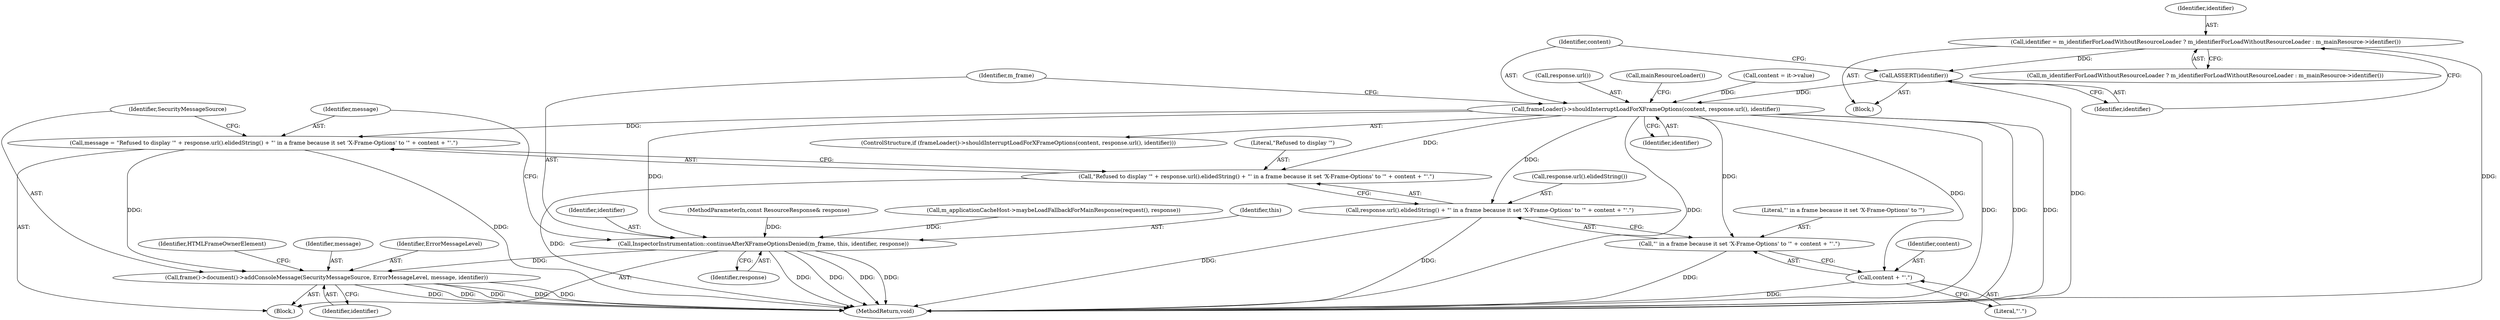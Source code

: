 digraph "0_Chrome_a6f7726de20450074a01493e4e85409ce3f2595a_0@API" {
"1000157" [label="(Call,identifier = m_identifierForLoadWithoutResourceLoader ? m_identifierForLoadWithoutResourceLoader : m_mainResource->identifier())"];
"1000163" [label="(Call,ASSERT(identifier))"];
"1000166" [label="(Call,frameLoader()->shouldInterruptLoadForXFrameOptions(content, response.url(), identifier))"];
"1000171" [label="(Call,InspectorInstrumentation::continueAfterXFrameOptionsDenied(m_frame, this, identifier, response))"];
"1000188" [label="(Call,frame()->document()->addConsoleMessage(SecurityMessageSource, ErrorMessageLevel, message, identifier))"];
"1000177" [label="(Call,message = \"Refused to display '\" + response.url().elidedString() + \"' in a frame because it set 'X-Frame-Options' to '\" + content + \"'.\")"];
"1000179" [label="(Call,\"Refused to display '\" + response.url().elidedString() + \"' in a frame because it set 'X-Frame-Options' to '\" + content + \"'.\")"];
"1000181" [label="(Call,response.url().elidedString() + \"' in a frame because it set 'X-Frame-Options' to '\" + content + \"'.\")"];
"1000183" [label="(Call,\"' in a frame because it set 'X-Frame-Options' to '\" + content + \"'.\")"];
"1000185" [label="(Call,content + \"'.\")"];
"1000159" [label="(Call,m_identifierForLoadWithoutResourceLoader ? m_identifierForLoadWithoutResourceLoader : m_mainResource->identifier())"];
"1000182" [label="(Call,response.url().elidedString())"];
"1000170" [label="(Block,)"];
"1000177" [label="(Call,message = \"Refused to display '\" + response.url().elidedString() + \"' in a frame because it set 'X-Frame-Options' to '\" + content + \"'.\")"];
"1000166" [label="(Call,frameLoader()->shouldInterruptLoadForXFrameOptions(content, response.url(), identifier))"];
"1000158" [label="(Identifier,identifier)"];
"1000113" [label="(Call,m_applicationCacheHost->maybeLoadFallbackForMainResponse(request(), response))"];
"1000173" [label="(Identifier,this)"];
"1000178" [label="(Identifier,message)"];
"1000282" [label="(MethodReturn,void)"];
"1000174" [label="(Identifier,identifier)"];
"1000169" [label="(Identifier,identifier)"];
"1000186" [label="(Identifier,content)"];
"1000163" [label="(Call,ASSERT(identifier))"];
"1000147" [label="(Block,)"];
"1000184" [label="(Literal,\"' in a frame because it set 'X-Frame-Options' to '\")"];
"1000189" [label="(Identifier,SecurityMessageSource)"];
"1000172" [label="(Identifier,m_frame)"];
"1000175" [label="(Identifier,response)"];
"1000213" [label="(Call,mainResourceLoader())"];
"1000179" [label="(Call,\"Refused to display '\" + response.url().elidedString() + \"' in a frame because it set 'X-Frame-Options' to '\" + content + \"'.\")"];
"1000187" [label="(Literal,\"'.\")"];
"1000164" [label="(Identifier,identifier)"];
"1000191" [label="(Identifier,message)"];
"1000102" [label="(MethodParameterIn,const ResourceResponse& response)"];
"1000190" [label="(Identifier,ErrorMessageLevel)"];
"1000196" [label="(Identifier,HTMLFrameOwnerElement)"];
"1000157" [label="(Call,identifier = m_identifierForLoadWithoutResourceLoader ? m_identifierForLoadWithoutResourceLoader : m_mainResource->identifier())"];
"1000149" [label="(Call,content = it->value)"];
"1000165" [label="(ControlStructure,if (frameLoader()->shouldInterruptLoadForXFrameOptions(content, response.url(), identifier)))"];
"1000188" [label="(Call,frame()->document()->addConsoleMessage(SecurityMessageSource, ErrorMessageLevel, message, identifier))"];
"1000192" [label="(Identifier,identifier)"];
"1000183" [label="(Call,\"' in a frame because it set 'X-Frame-Options' to '\" + content + \"'.\")"];
"1000180" [label="(Literal,\"Refused to display '\")"];
"1000167" [label="(Identifier,content)"];
"1000168" [label="(Call,response.url())"];
"1000185" [label="(Call,content + \"'.\")"];
"1000181" [label="(Call,response.url().elidedString() + \"' in a frame because it set 'X-Frame-Options' to '\" + content + \"'.\")"];
"1000171" [label="(Call,InspectorInstrumentation::continueAfterXFrameOptionsDenied(m_frame, this, identifier, response))"];
"1000157" -> "1000147"  [label="AST: "];
"1000157" -> "1000159"  [label="CFG: "];
"1000158" -> "1000157"  [label="AST: "];
"1000159" -> "1000157"  [label="AST: "];
"1000164" -> "1000157"  [label="CFG: "];
"1000157" -> "1000282"  [label="DDG: "];
"1000157" -> "1000163"  [label="DDG: "];
"1000163" -> "1000147"  [label="AST: "];
"1000163" -> "1000164"  [label="CFG: "];
"1000164" -> "1000163"  [label="AST: "];
"1000167" -> "1000163"  [label="CFG: "];
"1000163" -> "1000282"  [label="DDG: "];
"1000163" -> "1000166"  [label="DDG: "];
"1000166" -> "1000165"  [label="AST: "];
"1000166" -> "1000169"  [label="CFG: "];
"1000167" -> "1000166"  [label="AST: "];
"1000168" -> "1000166"  [label="AST: "];
"1000169" -> "1000166"  [label="AST: "];
"1000172" -> "1000166"  [label="CFG: "];
"1000213" -> "1000166"  [label="CFG: "];
"1000166" -> "1000282"  [label="DDG: "];
"1000166" -> "1000282"  [label="DDG: "];
"1000166" -> "1000282"  [label="DDG: "];
"1000166" -> "1000282"  [label="DDG: "];
"1000149" -> "1000166"  [label="DDG: "];
"1000166" -> "1000171"  [label="DDG: "];
"1000166" -> "1000177"  [label="DDG: "];
"1000166" -> "1000179"  [label="DDG: "];
"1000166" -> "1000181"  [label="DDG: "];
"1000166" -> "1000183"  [label="DDG: "];
"1000166" -> "1000185"  [label="DDG: "];
"1000171" -> "1000170"  [label="AST: "];
"1000171" -> "1000175"  [label="CFG: "];
"1000172" -> "1000171"  [label="AST: "];
"1000173" -> "1000171"  [label="AST: "];
"1000174" -> "1000171"  [label="AST: "];
"1000175" -> "1000171"  [label="AST: "];
"1000178" -> "1000171"  [label="CFG: "];
"1000171" -> "1000282"  [label="DDG: "];
"1000171" -> "1000282"  [label="DDG: "];
"1000171" -> "1000282"  [label="DDG: "];
"1000171" -> "1000282"  [label="DDG: "];
"1000113" -> "1000171"  [label="DDG: "];
"1000102" -> "1000171"  [label="DDG: "];
"1000171" -> "1000188"  [label="DDG: "];
"1000188" -> "1000170"  [label="AST: "];
"1000188" -> "1000192"  [label="CFG: "];
"1000189" -> "1000188"  [label="AST: "];
"1000190" -> "1000188"  [label="AST: "];
"1000191" -> "1000188"  [label="AST: "];
"1000192" -> "1000188"  [label="AST: "];
"1000196" -> "1000188"  [label="CFG: "];
"1000188" -> "1000282"  [label="DDG: "];
"1000188" -> "1000282"  [label="DDG: "];
"1000188" -> "1000282"  [label="DDG: "];
"1000188" -> "1000282"  [label="DDG: "];
"1000188" -> "1000282"  [label="DDG: "];
"1000177" -> "1000188"  [label="DDG: "];
"1000177" -> "1000170"  [label="AST: "];
"1000177" -> "1000179"  [label="CFG: "];
"1000178" -> "1000177"  [label="AST: "];
"1000179" -> "1000177"  [label="AST: "];
"1000189" -> "1000177"  [label="CFG: "];
"1000177" -> "1000282"  [label="DDG: "];
"1000179" -> "1000181"  [label="CFG: "];
"1000180" -> "1000179"  [label="AST: "];
"1000181" -> "1000179"  [label="AST: "];
"1000179" -> "1000282"  [label="DDG: "];
"1000181" -> "1000183"  [label="CFG: "];
"1000182" -> "1000181"  [label="AST: "];
"1000183" -> "1000181"  [label="AST: "];
"1000181" -> "1000282"  [label="DDG: "];
"1000181" -> "1000282"  [label="DDG: "];
"1000183" -> "1000185"  [label="CFG: "];
"1000184" -> "1000183"  [label="AST: "];
"1000185" -> "1000183"  [label="AST: "];
"1000183" -> "1000282"  [label="DDG: "];
"1000185" -> "1000187"  [label="CFG: "];
"1000186" -> "1000185"  [label="AST: "];
"1000187" -> "1000185"  [label="AST: "];
"1000185" -> "1000282"  [label="DDG: "];
}
